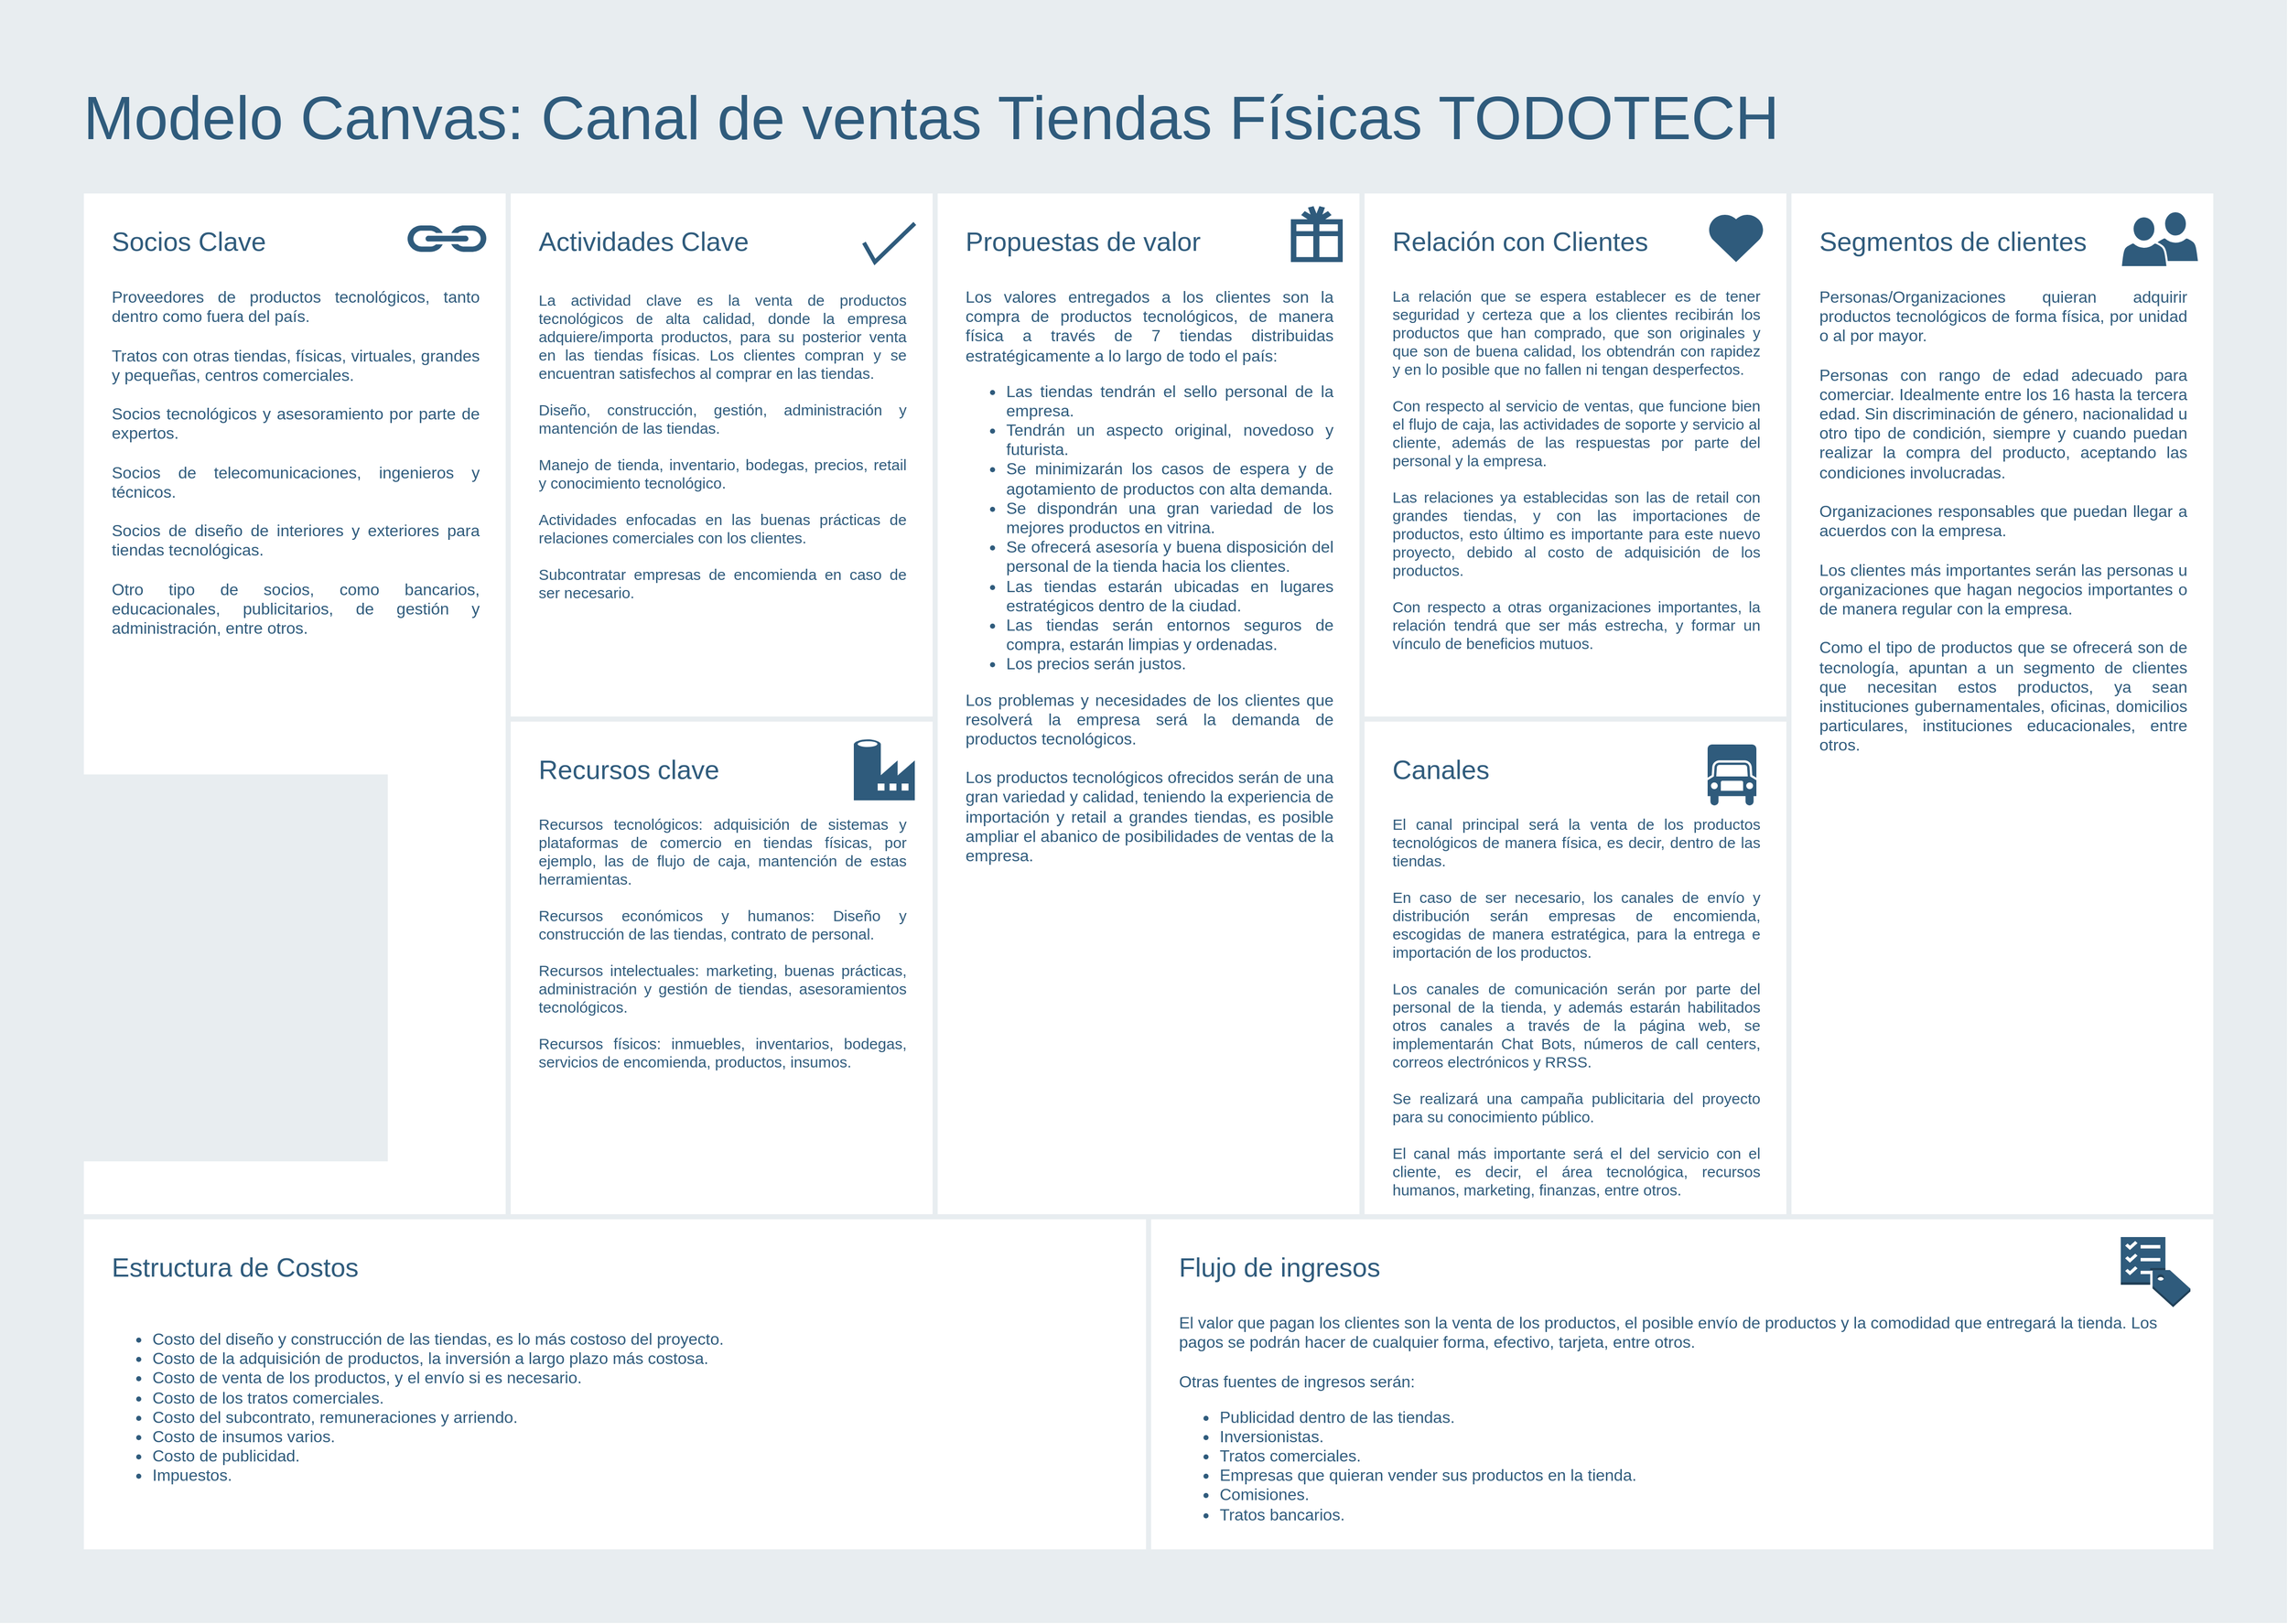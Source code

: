 <mxfile version="15.5.9" type="google"><diagram id="07fea595-8f29-1299-0266-81d95cde20df" name="Page-1"><mxGraphModel dx="3785" dy="733" grid="1" gridSize="10" guides="1" tooltips="1" connect="1" arrows="1" fold="1" page="1" pageScale="1" pageWidth="1169" pageHeight="827" background="none" math="0" shadow="0"><root><mxCell id="0"/><mxCell id="1" parent="0"/><mxCell id="698" value="" style="rounded=0;whiteSpace=wrap;html=1;shadow=0;labelBackgroundColor=none;strokeColor=none;strokeWidth=3;fillColor=#e8edf0;fontSize=60;fontColor=#2F5B7C;align=left;" parent="1" vertex="1"><mxGeometry x="-2290" y="32" width="2250" height="1598" as="geometry"/></mxCell><mxCell id="699" value="&lt;div style=&quot;font-size: 26px&quot;&gt;&lt;font style=&quot;font-size: 26px&quot;&gt;Relación con Clientes&lt;br&gt;&lt;/font&gt;&lt;/div&gt;&lt;div&gt;&lt;br&gt;&lt;/div&gt;&lt;div&gt;&lt;br&gt;&lt;/div&gt;&lt;div style=&quot;font-size: 15px&quot; align=&quot;justify&quot;&gt;&lt;font style=&quot;font-size: 15px&quot;&gt;La relación que se espera establecer es de tener seguridad y certeza que a los clientes recibirán los productos que han comprado, que son originales y que son de buena calidad, los obtendrán con rapidez y en lo posible que no fallen ni tengan desperfectos.&lt;/font&gt;&lt;/div&gt;&lt;div style=&quot;font-size: 15px&quot; align=&quot;justify&quot;&gt;&lt;font style=&quot;font-size: 15px&quot;&gt;&lt;br&gt;&lt;/font&gt;&lt;/div&gt;&lt;div style=&quot;font-size: 15px&quot; align=&quot;justify&quot;&gt;&lt;font style=&quot;font-size: 15px&quot;&gt;Con respecto al servicio de ventas, que funcione bien el flujo de caja, las actividades de soporte y servicio al cliente, además de las respuestas por parte del personal y la empresa.&lt;br&gt;&lt;/font&gt;&lt;/div&gt;&lt;div style=&quot;font-size: 15px&quot; align=&quot;justify&quot;&gt;&lt;font style=&quot;font-size: 15px&quot;&gt;&lt;br&gt;&lt;/font&gt;&lt;/div&gt;&lt;div style=&quot;font-size: 15px&quot; align=&quot;justify&quot;&gt;&lt;font style=&quot;font-size: 15px&quot;&gt;Las relaciones ya establecidas son las de retail con grandes tiendas, y con las importaciones de productos, esto último es importante para este nuevo proyecto, debido al costo de adquisición de los productos.&lt;/font&gt;&lt;/div&gt;&lt;div style=&quot;font-size: 15px&quot; align=&quot;justify&quot;&gt;&lt;font style=&quot;font-size: 15px&quot;&gt;&lt;br&gt;&lt;/font&gt;&lt;/div&gt;&lt;div style=&quot;font-size: 15px&quot; align=&quot;justify&quot;&gt;&lt;font style=&quot;font-size: 15px&quot;&gt;Con respecto a otras organizaciones importantes, la relación tendrá que ser más estrecha, y formar un vínculo de beneficios mutuos.&lt;/font&gt;&lt;/div&gt;" style="rounded=0;whiteSpace=wrap;html=1;shadow=0;labelBackgroundColor=none;strokeColor=#e8edf0;strokeWidth=5;fillColor=#ffffff;fontSize=12;fontColor=#2F5B7C;align=left;verticalAlign=top;spacing=30;" parent="1" vertex="1"><mxGeometry x="-950" y="220" width="420" height="520" as="geometry"/></mxCell><mxCell id="700" value="&lt;font&gt;&lt;font style=&quot;font-size: 26px&quot;&gt;Socios Clave&lt;/font&gt;&lt;br&gt;&lt;/font&gt;&lt;font style=&quot;font-size: 12px&quot;&gt;&lt;br style=&quot;font-size: 12px&quot;&gt;&lt;/font&gt;&lt;br&gt;&lt;div style=&quot;font-size: 16px&quot; align=&quot;justify&quot;&gt;&lt;font style=&quot;font-size: 16px&quot;&gt;&lt;font style=&quot;font-size: 16px&quot;&gt;Proveedores de productos tecnológicos, tanto dentro como fuera del país.&lt;/font&gt;&lt;/font&gt;&lt;/div&gt;&lt;div style=&quot;font-size: 16px&quot; align=&quot;justify&quot;&gt;&lt;font style=&quot;font-size: 16px&quot;&gt;&lt;font style=&quot;font-size: 16px&quot;&gt;&lt;br&gt;&lt;/font&gt;&lt;/font&gt;&lt;/div&gt;&lt;div style=&quot;font-size: 16px&quot; align=&quot;justify&quot;&gt;&lt;font style=&quot;font-size: 16px&quot;&gt;&lt;font style=&quot;font-size: 16px&quot;&gt;Tratos con otras tiendas, físicas, virtuales, grandes y pequeñas, centros comerciales.&lt;/font&gt;&lt;/font&gt;&lt;/div&gt;&lt;div style=&quot;font-size: 16px&quot; align=&quot;justify&quot;&gt;&lt;font style=&quot;font-size: 16px&quot;&gt;&lt;font style=&quot;font-size: 16px&quot;&gt;&lt;br&gt;&lt;/font&gt;&lt;/font&gt;&lt;/div&gt;&lt;div style=&quot;font-size: 16px&quot; align=&quot;justify&quot;&gt;&lt;font style=&quot;font-size: 16px&quot;&gt;&lt;font style=&quot;font-size: 16px&quot;&gt;Socios tecnológicos y asesoramiento por parte de expertos.&lt;/font&gt;&lt;/font&gt;&lt;/div&gt;&lt;div style=&quot;font-size: 16px&quot; align=&quot;justify&quot;&gt;&lt;font style=&quot;font-size: 16px&quot;&gt;&lt;font style=&quot;font-size: 16px&quot;&gt;&lt;br&gt;&lt;/font&gt;&lt;/font&gt;&lt;/div&gt;&lt;div style=&quot;font-size: 16px&quot; align=&quot;justify&quot;&gt;&lt;font style=&quot;font-size: 16px&quot;&gt;&lt;font style=&quot;font-size: 16px&quot;&gt;Socios de telecomunicaciones, ingenieros y técnicos.&lt;br&gt;&lt;/font&gt;&lt;/font&gt;&lt;/div&gt;&lt;div style=&quot;font-size: 16px&quot; align=&quot;justify&quot;&gt;&lt;font style=&quot;font-size: 16px&quot;&gt;&lt;font style=&quot;font-size: 16px&quot;&gt;&lt;br&gt;&lt;/font&gt;&lt;/font&gt;&lt;/div&gt;&lt;div style=&quot;font-size: 16px&quot; align=&quot;justify&quot;&gt;&lt;font style=&quot;font-size: 16px&quot;&gt;&lt;font style=&quot;font-size: 16px&quot;&gt;Socios de diseño de interiores y exteriores para tiendas tecnológicas.&lt;/font&gt;&lt;/font&gt;&lt;/div&gt;&lt;div style=&quot;font-size: 16px&quot; align=&quot;justify&quot;&gt;&lt;font style=&quot;font-size: 16px&quot;&gt;&lt;font style=&quot;font-size: 16px&quot;&gt;&lt;br&gt;&lt;/font&gt;&lt;/font&gt;&lt;/div&gt;&lt;div align=&quot;justify&quot;&gt;&lt;font style=&quot;font-size: 16px&quot;&gt;Otro tipo de socios, como bancarios, educacionales, publicitarios, de gestión y administración, entre otros.&lt;/font&gt;&lt;br&gt;&lt;/div&gt;&lt;div style=&quot;font-size: 16px&quot; align=&quot;justify&quot;&gt;&lt;font style=&quot;font-size: 16px&quot;&gt;&lt;font style=&quot;font-size: 12px&quot;&gt;&lt;br&gt;&lt;/font&gt;&lt;/font&gt;&lt;/div&gt;&lt;div align=&quot;justify&quot;&gt;&lt;font style=&quot;font-size: 12px&quot;&gt;&lt;font style=&quot;font-size: 12px&quot;&gt;&lt;br&gt;&lt;/font&gt;&lt;/font&gt;&lt;/div&gt;&lt;div&gt;&lt;font style=&quot;font-size: 12px&quot;&gt;&lt;font style=&quot;font-size: 12px&quot;&gt;&lt;br&gt;&lt;/font&gt;&lt;/font&gt;&lt;/div&gt;&lt;br&gt;&lt;div style=&quot;font-size: 12px&quot;&gt;&lt;br style=&quot;font-size: 12px&quot;&gt;&lt;/div&gt;" style="rounded=0;whiteSpace=wrap;html=1;shadow=0;labelBackgroundColor=none;strokeColor=#e8edf0;strokeWidth=5;fillColor=#ffffff;fontSize=12;fontColor=#2F5B7C;align=left;verticalAlign=top;spacing=30;" parent="1" vertex="1"><mxGeometry x="-2210" y="220" width="420" height="1020" as="geometry"/></mxCell><mxCell id="701" value="&lt;font&gt;&lt;font style=&quot;font-size: 26px&quot;&gt;Actividades Clave&lt;/font&gt;&lt;br style=&quot;font-size: 12px&quot;&gt;&lt;/font&gt;&lt;font&gt;&lt;br&gt;&lt;/font&gt;&lt;div style=&quot;font-size: 15px&quot; align=&quot;justify&quot;&gt;&lt;br&gt;&lt;font style=&quot;font-size: 15px&quot;&gt;&lt;div&gt;La actividad clave es la venta de productos tecnológicos de alta calidad, donde la empresa adquiere/importa productos, para su posterior venta en las tiendas físicas. Los clientes compran y se encuentran satisfechos al comprar en las tiendas. &lt;br&gt;&lt;/div&gt;&lt;div&gt;&lt;br&gt;&lt;/div&gt;&lt;div&gt;Diseño, construcción, gestión, administración y mantención de las tiendas.&lt;/div&gt;&lt;div&gt;&lt;br&gt;&lt;/div&gt;&lt;div&gt;Manejo de tienda, inventario, bodegas, precios, retail y conocimiento tecnológico.&lt;br&gt;&lt;/div&gt;&lt;div&gt;&lt;br&gt;&lt;/div&gt;&lt;div&gt;Actividades enfocadas en las buenas prácticas de relaciones comerciales con los clientes.&lt;/div&gt;&lt;div&gt;&lt;br&gt;&lt;/div&gt;&lt;div&gt;Subcontratar empresas de encomienda en caso de ser necesario.&lt;br&gt;&lt;/div&gt;&lt;div&gt;&lt;br&gt;&lt;/div&gt;&lt;div&gt;&lt;br&gt;&lt;/div&gt;&lt;/font&gt;&lt;br&gt;&lt;/div&gt;&lt;font&gt;&lt;div&gt;&lt;br&gt;&lt;/div&gt;&lt;/font&gt;&lt;div style=&quot;font-size: 10px&quot;&gt;&lt;br&gt;&lt;/div&gt;&lt;div&gt;&lt;br&gt;&lt;/div&gt;" style="rounded=0;whiteSpace=wrap;html=1;shadow=0;labelBackgroundColor=none;strokeColor=#e8edf0;strokeWidth=5;fillColor=#ffffff;fontSize=12;fontColor=#2F5B7C;align=left;verticalAlign=top;spacing=30;" parent="1" vertex="1"><mxGeometry x="-1790" y="220" width="420" height="520" as="geometry"/></mxCell><mxCell id="702" value="&lt;div&gt;&lt;font style=&quot;font-size: 26px&quot;&gt;Recursos clave&lt;br&gt;&lt;/font&gt;&lt;/div&gt;&lt;div&gt;&lt;br&gt;&lt;/div&gt;&lt;br&gt;&lt;div style=&quot;font-size: 15px&quot; align=&quot;justify&quot;&gt;&lt;font style=&quot;font-size: 15px&quot;&gt;Recursos tecnológicos: adquisición de sistemas y plataformas de comercio en tiendas físicas, por ejemplo, las de flujo de caja, mantención de estas herramientas.&lt;br&gt;&lt;/font&gt;&lt;/div&gt;&lt;div style=&quot;font-size: 15px&quot; align=&quot;justify&quot;&gt;&lt;font style=&quot;font-size: 15px&quot;&gt;&lt;br&gt;&lt;/font&gt;&lt;/div&gt;&lt;div style=&quot;font-size: 15px&quot; align=&quot;justify&quot;&gt;&lt;font style=&quot;font-size: 15px&quot;&gt;Recursos económicos y humanos: Diseño y construcción de las tiendas, contrato de personal.&lt;/font&gt;&lt;/div&gt;&lt;div style=&quot;font-size: 15px&quot; align=&quot;justify&quot;&gt;&lt;font style=&quot;font-size: 15px&quot;&gt;&lt;br&gt;&lt;/font&gt;&lt;/div&gt;&lt;div style=&quot;font-size: 15px&quot; align=&quot;justify&quot;&gt;&lt;font style=&quot;font-size: 15px&quot;&gt;Recursos intelectuales: marketing, buenas prácticas, administración y gestión de tiendas, asesoramientos tecnológicos.&lt;br&gt;&lt;/font&gt;&lt;/div&gt;&lt;div style=&quot;font-size: 15px&quot; align=&quot;justify&quot;&gt;&lt;font style=&quot;font-size: 15px&quot;&gt;&lt;br&gt;&lt;/font&gt;&lt;/div&gt;&lt;div style=&quot;font-size: 15px&quot; align=&quot;justify&quot;&gt;&lt;font style=&quot;font-size: 15px&quot;&gt;Recursos físicos: inmuebles, inventarios, bodegas, servicios de encomienda, productos, insumos.&lt;/font&gt;&lt;br&gt;&lt;/div&gt;" style="rounded=0;whiteSpace=wrap;html=1;shadow=0;labelBackgroundColor=none;strokeColor=#e8edf0;strokeWidth=5;fillColor=#ffffff;fontSize=12;fontColor=#2F5B7C;align=left;verticalAlign=top;spacing=30;" parent="1" vertex="1"><mxGeometry x="-1790" y="740" width="420" height="490" as="geometry"/></mxCell><mxCell id="703" value="&lt;div style=&quot;font-size: 26px&quot;&gt;&lt;font style=&quot;font-size: 26px&quot;&gt;Propuestas de valor&lt;br&gt;&lt;/font&gt;&lt;/div&gt;&lt;div&gt;&lt;br&gt;&lt;/div&gt;&lt;div&gt;&lt;br&gt;&lt;/div&gt;&lt;div style=&quot;font-size: 16px&quot; align=&quot;justify&quot;&gt;&lt;font style=&quot;font-size: 16px&quot;&gt;Los valores entregados a los clientes son la compra de productos tecnológicos, de manera física a través de 7 tiendas distribuidas estratégicamente a lo largo de todo el país: &lt;br&gt;&lt;/font&gt;&lt;/div&gt;&lt;div style=&quot;font-size: 16px&quot; align=&quot;justify&quot;&gt;&lt;ul&gt;&lt;li&gt;&lt;font style=&quot;font-size: 16px&quot;&gt;Las tiendas tendrán el sello personal de la empresa.&lt;/font&gt;&lt;/li&gt;&lt;li&gt;&lt;font style=&quot;font-size: 16px&quot;&gt;Tendrán un aspecto original, novedoso y futurista.&lt;/font&gt;&lt;/li&gt;&lt;li&gt;&lt;font style=&quot;font-size: 16px&quot;&gt;Se minimizarán los casos de espera y de agotamiento de productos con alta demanda.&lt;/font&gt;&lt;/li&gt;&lt;li&gt;&lt;font style=&quot;font-size: 16px&quot;&gt;Se dispondrán una gran variedad de los mejores productos en vitrina. &lt;br&gt;&lt;/font&gt;&lt;/li&gt;&lt;li&gt;&lt;font style=&quot;font-size: 16px&quot;&gt;Se ofrecerá asesoría y buena disposición del personal de la tienda hacia los clientes.&lt;/font&gt;&lt;/li&gt;&lt;li&gt;&lt;font style=&quot;font-size: 16px&quot;&gt;Las tiendas estarán ubicadas en lugares estratégicos dentro de la ciudad.&lt;/font&gt;&lt;/li&gt;&lt;li&gt;&lt;font style=&quot;font-size: 16px&quot;&gt;Las tiendas serán entornos seguros de compra, estarán limpias y ordenadas.&lt;/font&gt;&lt;/li&gt;&lt;li&gt;&lt;font style=&quot;font-size: 16px&quot;&gt;Los precios serán justos.&lt;/font&gt;&lt;/li&gt;&lt;/ul&gt;&lt;/div&gt;&lt;div style=&quot;font-size: 16px&quot; align=&quot;justify&quot;&gt;&lt;font style=&quot;font-size: 16px&quot;&gt;Los problemas y necesidades de los clientes que resolverá la empresa será la demanda de productos tecnológicos.&lt;br&gt;&lt;/font&gt;&lt;/div&gt;&lt;div style=&quot;font-size: 16px&quot; align=&quot;justify&quot;&gt;&lt;font style=&quot;font-size: 16px&quot;&gt;&lt;br&gt;&lt;/font&gt;&lt;/div&gt;&lt;div style=&quot;font-size: 16px&quot; align=&quot;justify&quot;&gt;&lt;font style=&quot;font-size: 16px&quot;&gt;Los productos tecnológicos ofrecidos serán de una gran variedad y calidad, teniendo la experiencia de importación y retail a grandes tiendas, es posible ampliar el abanico de posibilidades de ventas de la empresa.&lt;/font&gt;&lt;/div&gt;&lt;div style=&quot;font-size: 16px&quot; align=&quot;justify&quot;&gt;&lt;font style=&quot;font-size: 16px&quot;&gt;&lt;br&gt;&lt;/font&gt;&lt;/div&gt;&lt;br&gt;&lt;div style=&quot;font-size: 10px&quot;&gt;&lt;br&gt;&lt;/div&gt;" style="rounded=0;whiteSpace=wrap;html=1;shadow=0;labelBackgroundColor=none;strokeColor=#e8edf0;strokeWidth=5;fillColor=#ffffff;fontSize=12;fontColor=#2F5B7C;align=left;verticalAlign=top;spacing=30;" parent="1" vertex="1"><mxGeometry x="-1370" y="220" width="420" height="1020" as="geometry"/></mxCell><mxCell id="704" value="&lt;div&gt;&lt;font style=&quot;font-size: 26px&quot;&gt;Segmentos de clientes&lt;br&gt;&lt;/font&gt;&lt;/div&gt;&lt;div&gt;&lt;br&gt;&lt;/div&gt;&lt;div&gt;&lt;br&gt;&lt;/div&gt;&lt;div style=&quot;font-size: 16px&quot; align=&quot;justify&quot;&gt;&lt;font style=&quot;font-size: 16px&quot;&gt;Personas/Organizaciones quieran adquirir productos tecnológicos de forma física, por unidad o al por mayor.&lt;br&gt;&lt;br&gt;Personas con rango de edad adecuado para comerciar. Idealmente entre los 16 hasta la tercera edad. Sin discriminación de género, nacionalidad u otro tipo de condición, siempre y cuando puedan realizar la compra del producto, aceptando las condiciones involucradas.&lt;br&gt;&lt;br&gt;Organizaciones responsables que puedan llegar a acuerdos con la empresa.&lt;br&gt;&lt;br&gt;Los clientes más importantes serán las personas u organizaciones que hagan negocios importantes o de manera regular con la empresa.&lt;/font&gt;&lt;/div&gt;&lt;div style=&quot;font-size: 16px&quot; align=&quot;justify&quot;&gt;&lt;font style=&quot;font-size: 16px&quot;&gt;&lt;br&gt;&lt;/font&gt;&lt;/div&gt;&lt;div style=&quot;font-size: 16px&quot; align=&quot;justify&quot;&gt;&lt;font style=&quot;font-size: 16px&quot;&gt;Como el tipo de productos que se ofrecerá son de tecnología, apuntan a un segmento de clientes que necesitan estos productos, ya sean instituciones gubernamentales, oficinas, domicilios particulares, instituciones educacionales, entre otros&lt;/font&gt;&lt;font style=&quot;font-size: 16px&quot;&gt;.&lt;/font&gt;&lt;br&gt;&lt;/div&gt;" style="rounded=0;whiteSpace=wrap;html=1;shadow=0;labelBackgroundColor=none;strokeColor=#e8edf0;strokeWidth=5;fillColor=#ffffff;fontSize=12;fontColor=#2F5B7C;align=left;verticalAlign=top;spacing=30;" parent="1" vertex="1"><mxGeometry x="-530" y="220" width="420" height="1010" as="geometry"/></mxCell><mxCell id="705" value="&lt;div&gt;&lt;font style=&quot;font-size: 26px&quot;&gt;Canales&lt;/font&gt;&lt;/div&gt;&lt;div&gt;&lt;br&gt;&lt;/div&gt;&lt;div&gt;&lt;br&gt;&lt;/div&gt;&lt;div style=&quot;font-size: 15px&quot; align=&quot;justify&quot;&gt;&lt;font style=&quot;font-size: 15px&quot;&gt;El canal principal será la venta de los productos tecnológicos de manera física, es decir, dentro de las tiendas.&lt;br&gt;&lt;/font&gt;&lt;/div&gt;&lt;div style=&quot;font-size: 15px&quot; align=&quot;justify&quot;&gt;&lt;font style=&quot;font-size: 15px&quot;&gt;&lt;br&gt;&lt;/font&gt;&lt;/div&gt;&lt;div style=&quot;font-size: 15px&quot; align=&quot;justify&quot;&gt;&lt;font style=&quot;font-size: 15px&quot;&gt;En caso de ser necesario, los canales de envío y distribución serán empresas de encomienda, escogidas de manera estratégica, para la entrega e importación de los productos.&lt;/font&gt;&lt;/div&gt;&lt;div style=&quot;font-size: 15px&quot; align=&quot;justify&quot;&gt;&lt;font style=&quot;font-size: 15px&quot;&gt;&lt;br&gt;&lt;/font&gt;&lt;/div&gt;&lt;div style=&quot;font-size: 15px&quot; align=&quot;justify&quot;&gt;&lt;font style=&quot;font-size: 15px&quot;&gt;Los canales de comunicación serán por parte del personal de la tienda, y además estarán habilitados otros canales a través de la página web, se implementarán Chat Bots, números de call centers, correos electrónicos y RRSS.&lt;/font&gt;&lt;/div&gt;&lt;div style=&quot;font-size: 15px&quot; align=&quot;justify&quot;&gt;&lt;font style=&quot;font-size: 15px&quot;&gt;&lt;br&gt;&lt;/font&gt;&lt;/div&gt;&lt;div style=&quot;font-size: 15px&quot; align=&quot;justify&quot;&gt;&lt;font style=&quot;font-size: 15px&quot;&gt;Se realizará una campaña publicitaria del proyecto para su conocimiento público.&lt;/font&gt;&lt;/div&gt;&lt;div style=&quot;font-size: 15px&quot; align=&quot;justify&quot;&gt;&lt;font style=&quot;font-size: 15px&quot;&gt;&lt;br&gt;&lt;/font&gt;&lt;/div&gt;&lt;div style=&quot;font-size: 15px&quot; align=&quot;justify&quot;&gt;&lt;font style=&quot;font-size: 15px&quot;&gt;El canal más importante será el del servicio con el cliente, es decir, el área tecnológica, recursos humanos, marketing, finanzas, entre otros.&lt;/font&gt;&lt;br&gt;&lt;/div&gt;" style="rounded=0;whiteSpace=wrap;html=1;shadow=0;labelBackgroundColor=none;strokeColor=#e8edf0;strokeWidth=5;fillColor=#ffffff;fontSize=12;fontColor=#2F5B7C;align=left;verticalAlign=top;spacing=30;" parent="1" vertex="1"><mxGeometry x="-950" y="740" width="420" height="490" as="geometry"/></mxCell><mxCell id="706" value="&lt;div style=&quot;font-size: 26px&quot;&gt;&lt;font style=&quot;font-size: 26px&quot;&gt;Estructura de Costos&lt;br&gt;&lt;/font&gt;&lt;/div&gt;&lt;br&gt;&lt;div&gt;&lt;br&gt;&lt;/div&gt;&lt;ul style=&quot;font-size: 16px&quot;&gt;&lt;li&gt;Costo del diseño y construcción de las tiendas, es lo más costoso del proyecto.&lt;/li&gt;&lt;li&gt;Costo de la adquisición de productos, la inversión a largo plazo más costosa.&lt;/li&gt;&lt;li&gt;Costo de venta de los productos, y el envío si es necesario.&lt;/li&gt;&lt;li&gt;Costo de los tratos comerciales.&lt;/li&gt;&lt;li&gt;Costo del subcontrato, remuneraciones y arriendo.&lt;/li&gt;&lt;li&gt;Costo de insumos varios.&lt;/li&gt;&lt;li&gt;Costo de publicidad.&lt;/li&gt;&lt;li&gt;Impuestos.&lt;br&gt;&lt;/li&gt;&lt;/ul&gt;" style="rounded=0;whiteSpace=wrap;html=1;shadow=0;labelBackgroundColor=none;strokeColor=#e8edf0;strokeWidth=5;fillColor=#ffffff;fontSize=12;fontColor=#2F5B7C;align=left;verticalAlign=top;spacing=30;" parent="1" vertex="1"><mxGeometry x="-2210" y="1230" width="1050" height="330" as="geometry"/></mxCell><mxCell id="707" value="&lt;div style=&quot;font-size: 26px&quot;&gt;&lt;font style=&quot;font-size: 26px&quot;&gt;Flujo de ingresos&lt;br&gt;&lt;/font&gt;&lt;/div&gt;&lt;br&gt;&lt;div&gt;&lt;br&gt;&lt;/div&gt;&lt;div style=&quot;font-size: 16px&quot;&gt;&lt;font style=&quot;font-size: 16px&quot;&gt;El valor que pagan los clientes son la venta de los productos, el posible envío de productos y la comodidad que entregará la tienda. Los pagos se podrán hacer de cualquier forma, efectivo, tarjeta, entre otros.&lt;/font&gt;&lt;/div&gt;&lt;div style=&quot;font-size: 16px&quot;&gt;&lt;font style=&quot;font-size: 16px&quot;&gt;&lt;br&gt;&lt;/font&gt;&lt;/div&gt;&lt;div style=&quot;font-size: 16px&quot;&gt;&lt;font style=&quot;font-size: 16px&quot;&gt;Otras fuentes de ingresos serán:&lt;/font&gt;&lt;/div&gt;&lt;div style=&quot;font-size: 16px&quot;&gt;&lt;ul&gt;&lt;li&gt;&lt;font style=&quot;font-size: 16px&quot;&gt;Publicidad dentro de las tiendas.&lt;/font&gt;&lt;/li&gt;&lt;li&gt;&lt;font style=&quot;font-size: 16px&quot;&gt;Inversionistas.&lt;/font&gt;&lt;/li&gt;&lt;li&gt;&lt;font style=&quot;font-size: 16px&quot;&gt;Tratos comerciales.&lt;/font&gt;&lt;/li&gt;&lt;li&gt;&lt;font style=&quot;font-size: 16px&quot;&gt;Empresas q&lt;span style=&quot;white-space: pre&quot;&gt;ue quieran vender sus productos en la tienda.&lt;/span&gt;&lt;/font&gt;&lt;/li&gt;&lt;li&gt;&lt;font style=&quot;font-size: 16px&quot;&gt;&lt;span style=&quot;white-space: pre&quot;&gt;Comisiones.&lt;/span&gt;&lt;/font&gt;&lt;/li&gt;&lt;li&gt;&lt;span style=&quot;white-space: pre&quot;&gt;&lt;font style=&quot;font-size: 16px&quot;&gt;Tratos bancarios.&lt;/font&gt;&lt;br&gt;&lt;/span&gt;&lt;/li&gt;&lt;/ul&gt;&lt;/div&gt;&lt;div&gt;&lt;br&gt;&lt;/div&gt;&lt;div&gt;&lt;br&gt;&lt;/div&gt;" style="rounded=0;whiteSpace=wrap;html=1;shadow=0;labelBackgroundColor=none;strokeColor=#e8edf0;strokeWidth=5;fillColor=#ffffff;fontSize=12;fontColor=#2F5B7C;align=left;verticalAlign=top;spacing=30;" parent="1" vertex="1"><mxGeometry x="-1160" y="1230" width="1050" height="330" as="geometry"/></mxCell><mxCell id="708" value="Modelo Canvas: Canal de ventas Tiendas Físicas TODOTECH" style="text;html=1;resizable=0;points=[];autosize=1;align=left;verticalAlign=top;spacingTop=-4;fontSize=60;fontColor=#2F5B7C;" parent="1" vertex="1"><mxGeometry x="-2210" y="110" width="1690" height="70" as="geometry"/></mxCell><mxCell id="709" value="" style="html=1;verticalLabelPosition=bottom;labelBackgroundColor=#ffffff;verticalAlign=top;shadow=0;dashed=0;strokeWidth=4;shape=mxgraph.ios7.misc.check;strokeColor=#2F5B7C;fillColor=#ffffff;gradientColor=none;fontSize=12;fontColor=#2F5B7C;align=left;" parent="1" vertex="1"><mxGeometry x="-1440" y="252" width="50" height="38" as="geometry"/></mxCell><mxCell id="710" value="" style="shape=mxgraph.signs.travel.present;html=1;fillColor=#2F5B7C;strokeColor=none;verticalLabelPosition=bottom;verticalAlign=top;align=center;shadow=0;labelBackgroundColor=none;fontSize=12;fontColor=#2F5B7C;" parent="1" vertex="1"><mxGeometry x="-1020" y="235" width="51" height="55" as="geometry"/></mxCell><mxCell id="711" value="" style="html=1;verticalLabelPosition=bottom;labelBackgroundColor=#ffffff;verticalAlign=top;strokeWidth=3;strokeColor=none;fillColor=#2F5B7C;shadow=0;dashed=0;shape=mxgraph.ios7.icons.heart;fontSize=12;fontColor=#2F5B7C;align=left;" parent="1" vertex="1"><mxGeometry x="-610" y="242" width="56" height="48" as="geometry"/></mxCell><mxCell id="715" value="" style="shadow=0;dashed=0;html=1;strokeColor=none;labelPosition=center;verticalLabelPosition=bottom;verticalAlign=top;shape=mxgraph.mscae.cloud.data_factory;fillColor=#2F5B7C;labelBackgroundColor=none;fontSize=10;fontColor=#2F5B7C;align=left;" parent="1" vertex="1"><mxGeometry x="-1450" y="760" width="60" height="60" as="geometry"/></mxCell><mxCell id="716" value="" style="shape=mxgraph.signs.transportation.truck_6;html=1;fillColor=#2F5B7C;strokeColor=none;verticalLabelPosition=bottom;verticalAlign=top;align=center;shadow=0;labelBackgroundColor=none;fontSize=10;fontColor=#2F5B7C;aspect=fixed;" parent="1" vertex="1"><mxGeometry x="-610" y="765" width="48" height="60" as="geometry"/></mxCell><mxCell id="717" value="" style="shape=image;html=1;verticalAlign=top;verticalLabelPosition=bottom;labelBackgroundColor=#ffffff;imageAspect=0;aspect=fixed;image=https://cdn4.iconfinder.com/data/icons/evil-icons-user-interface/64/price-128.png;shadow=0;strokeColor=#e8edf0;strokeWidth=3;fillColor=#2F5B7C;gradientColor=none;fontSize=10;fontColor=#2F5B7C;align=left;" parent="1" vertex="1"><mxGeometry x="-1270" y="1250" width="88" height="88" as="geometry"/></mxCell><mxCell id="718" value="" style="dashed=0;html=1;shape=mxgraph.aws3.checklist_cost;fillColor=#2F5B7C;gradientColor=none;shadow=0;labelBackgroundColor=none;strokeColor=none;strokeWidth=3;fontSize=10;fontColor=#2F5B7C;align=left;" parent="1" vertex="1"><mxGeometry x="-203.5" y="1250" width="68.5" height="69" as="geometry"/></mxCell><mxCell id="719" value="" style="shadow=0;dashed=0;html=1;strokeColor=none;fillColor=#2F5B7C;labelPosition=center;verticalLabelPosition=bottom;verticalAlign=top;outlineConnect=0;shape=mxgraph.office.concepts.link;labelBackgroundColor=none;fontSize=10;fontColor=#000000;align=left;" parent="1" vertex="1"><mxGeometry x="-1890" y="254" width="80" height="26" as="geometry"/></mxCell><mxCell id="720" value="" style="group" parent="1" vertex="1" connectable="0"><mxGeometry x="-203.5" y="245" width="69" height="50" as="geometry"/></mxCell><mxCell id="721" value="" style="shadow=0;dashed=0;html=1;strokeColor=#FFFFFF;labelPosition=center;verticalLabelPosition=bottom;verticalAlign=top;outlineConnect=0;shape=mxgraph.office.users.user;fillColor=#2F5B7C;labelBackgroundColor=none;fontSize=10;fontColor=#000000;align=left;strokeWidth=2;" parent="720" vertex="1"><mxGeometry x="31" y="-5" width="46" height="50" as="geometry"/></mxCell><mxCell id="722" value="" style="shadow=0;dashed=0;html=1;strokeColor=#FFFFFF;labelPosition=center;verticalLabelPosition=bottom;verticalAlign=top;outlineConnect=0;shape=mxgraph.office.users.user;fillColor=#2F5B7C;labelBackgroundColor=none;fontSize=10;fontColor=#000000;align=left;strokeWidth=2;" parent="720" vertex="1"><mxGeometry width="46" height="50" as="geometry"/></mxCell></root></mxGraphModel></diagram></mxfile>
